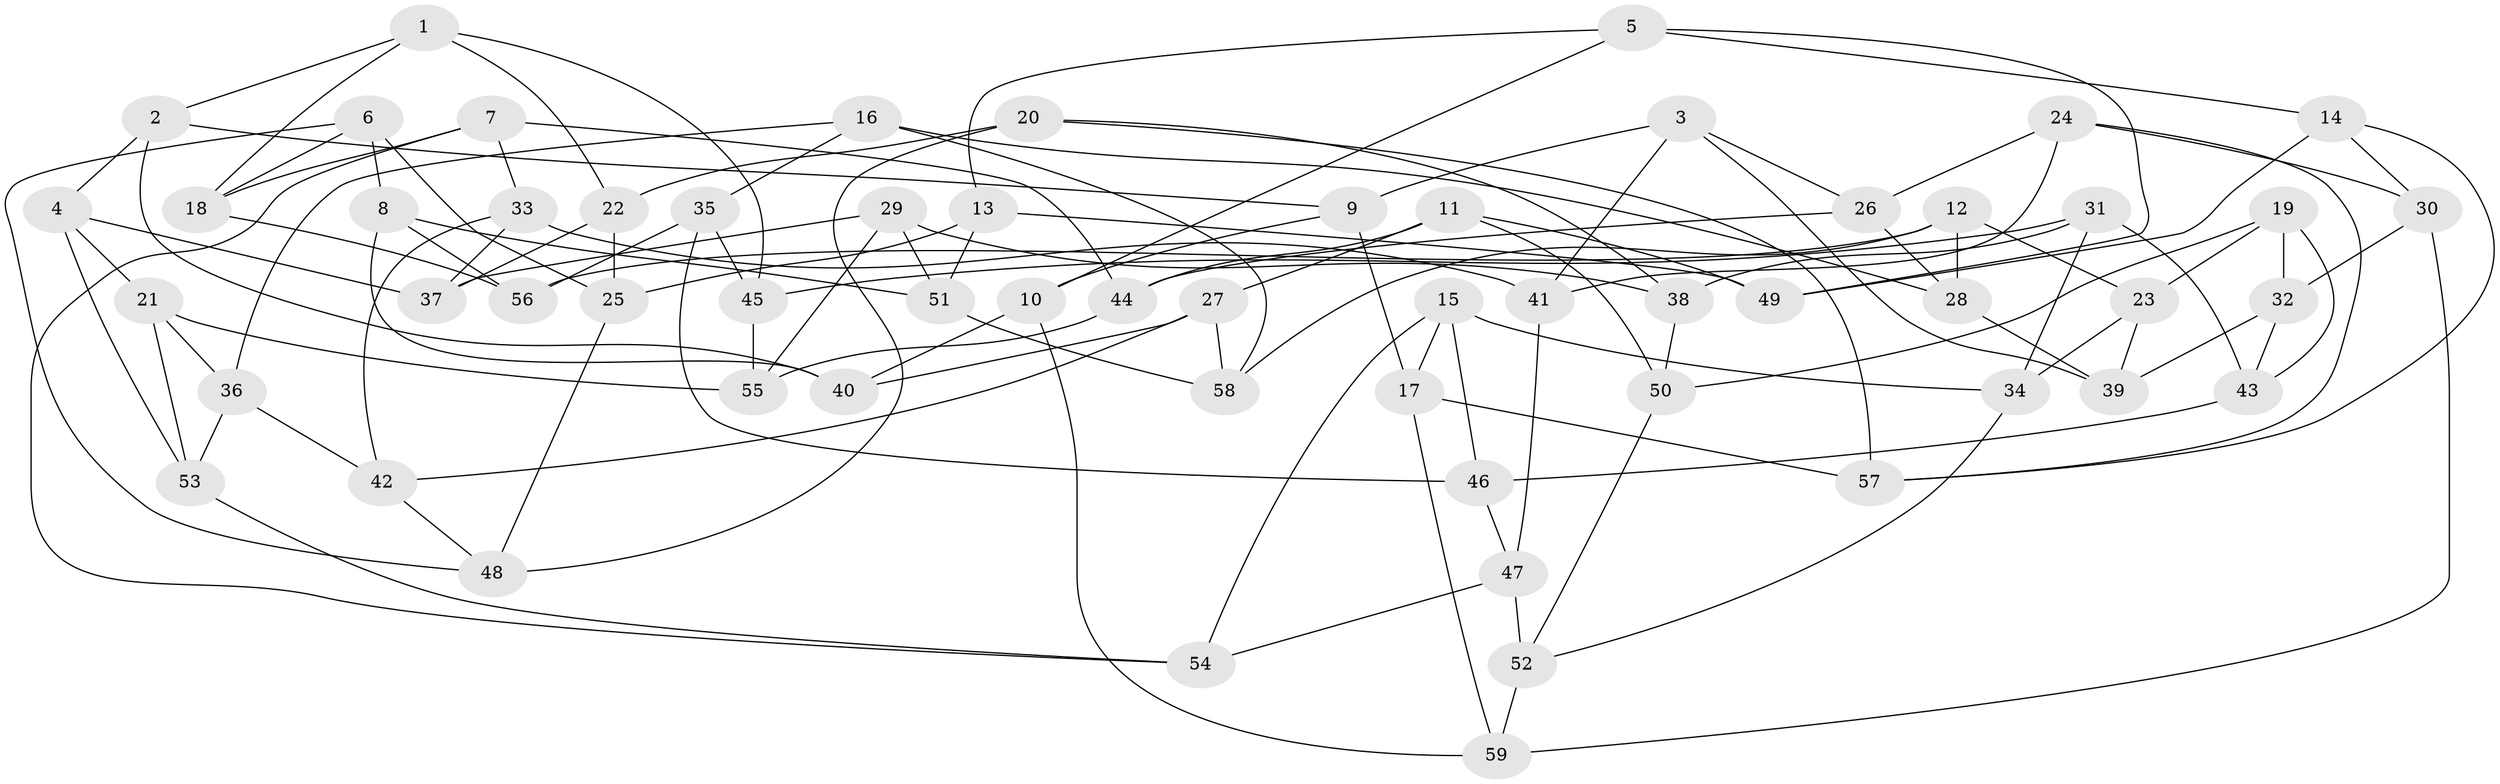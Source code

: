 // coarse degree distribution, {4: 0.5666666666666667, 5: 0.03333333333333333, 8: 0.1, 11: 0.06666666666666667, 6: 0.03333333333333333, 3: 0.16666666666666666, 10: 0.03333333333333333}
// Generated by graph-tools (version 1.1) at 2025/53/03/04/25 22:53:58]
// undirected, 59 vertices, 118 edges
graph export_dot {
  node [color=gray90,style=filled];
  1;
  2;
  3;
  4;
  5;
  6;
  7;
  8;
  9;
  10;
  11;
  12;
  13;
  14;
  15;
  16;
  17;
  18;
  19;
  20;
  21;
  22;
  23;
  24;
  25;
  26;
  27;
  28;
  29;
  30;
  31;
  32;
  33;
  34;
  35;
  36;
  37;
  38;
  39;
  40;
  41;
  42;
  43;
  44;
  45;
  46;
  47;
  48;
  49;
  50;
  51;
  52;
  53;
  54;
  55;
  56;
  57;
  58;
  59;
  1 -- 18;
  1 -- 2;
  1 -- 22;
  1 -- 45;
  2 -- 9;
  2 -- 4;
  2 -- 40;
  3 -- 9;
  3 -- 39;
  3 -- 41;
  3 -- 26;
  4 -- 37;
  4 -- 53;
  4 -- 21;
  5 -- 13;
  5 -- 14;
  5 -- 10;
  5 -- 49;
  6 -- 48;
  6 -- 25;
  6 -- 8;
  6 -- 18;
  7 -- 33;
  7 -- 18;
  7 -- 44;
  7 -- 54;
  8 -- 51;
  8 -- 56;
  8 -- 40;
  9 -- 17;
  9 -- 10;
  10 -- 59;
  10 -- 40;
  11 -- 44;
  11 -- 49;
  11 -- 50;
  11 -- 27;
  12 -- 58;
  12 -- 23;
  12 -- 28;
  12 -- 56;
  13 -- 49;
  13 -- 25;
  13 -- 51;
  14 -- 30;
  14 -- 57;
  14 -- 49;
  15 -- 54;
  15 -- 46;
  15 -- 17;
  15 -- 34;
  16 -- 35;
  16 -- 36;
  16 -- 28;
  16 -- 58;
  17 -- 57;
  17 -- 59;
  18 -- 56;
  19 -- 50;
  19 -- 32;
  19 -- 23;
  19 -- 43;
  20 -- 48;
  20 -- 57;
  20 -- 22;
  20 -- 38;
  21 -- 53;
  21 -- 36;
  21 -- 55;
  22 -- 25;
  22 -- 37;
  23 -- 39;
  23 -- 34;
  24 -- 57;
  24 -- 41;
  24 -- 30;
  24 -- 26;
  25 -- 48;
  26 -- 44;
  26 -- 28;
  27 -- 58;
  27 -- 42;
  27 -- 40;
  28 -- 39;
  29 -- 51;
  29 -- 55;
  29 -- 38;
  29 -- 37;
  30 -- 59;
  30 -- 32;
  31 -- 43;
  31 -- 45;
  31 -- 34;
  31 -- 38;
  32 -- 39;
  32 -- 43;
  33 -- 41;
  33 -- 42;
  33 -- 37;
  34 -- 52;
  35 -- 45;
  35 -- 56;
  35 -- 46;
  36 -- 53;
  36 -- 42;
  38 -- 50;
  41 -- 47;
  42 -- 48;
  43 -- 46;
  44 -- 55;
  45 -- 55;
  46 -- 47;
  47 -- 52;
  47 -- 54;
  50 -- 52;
  51 -- 58;
  52 -- 59;
  53 -- 54;
}
